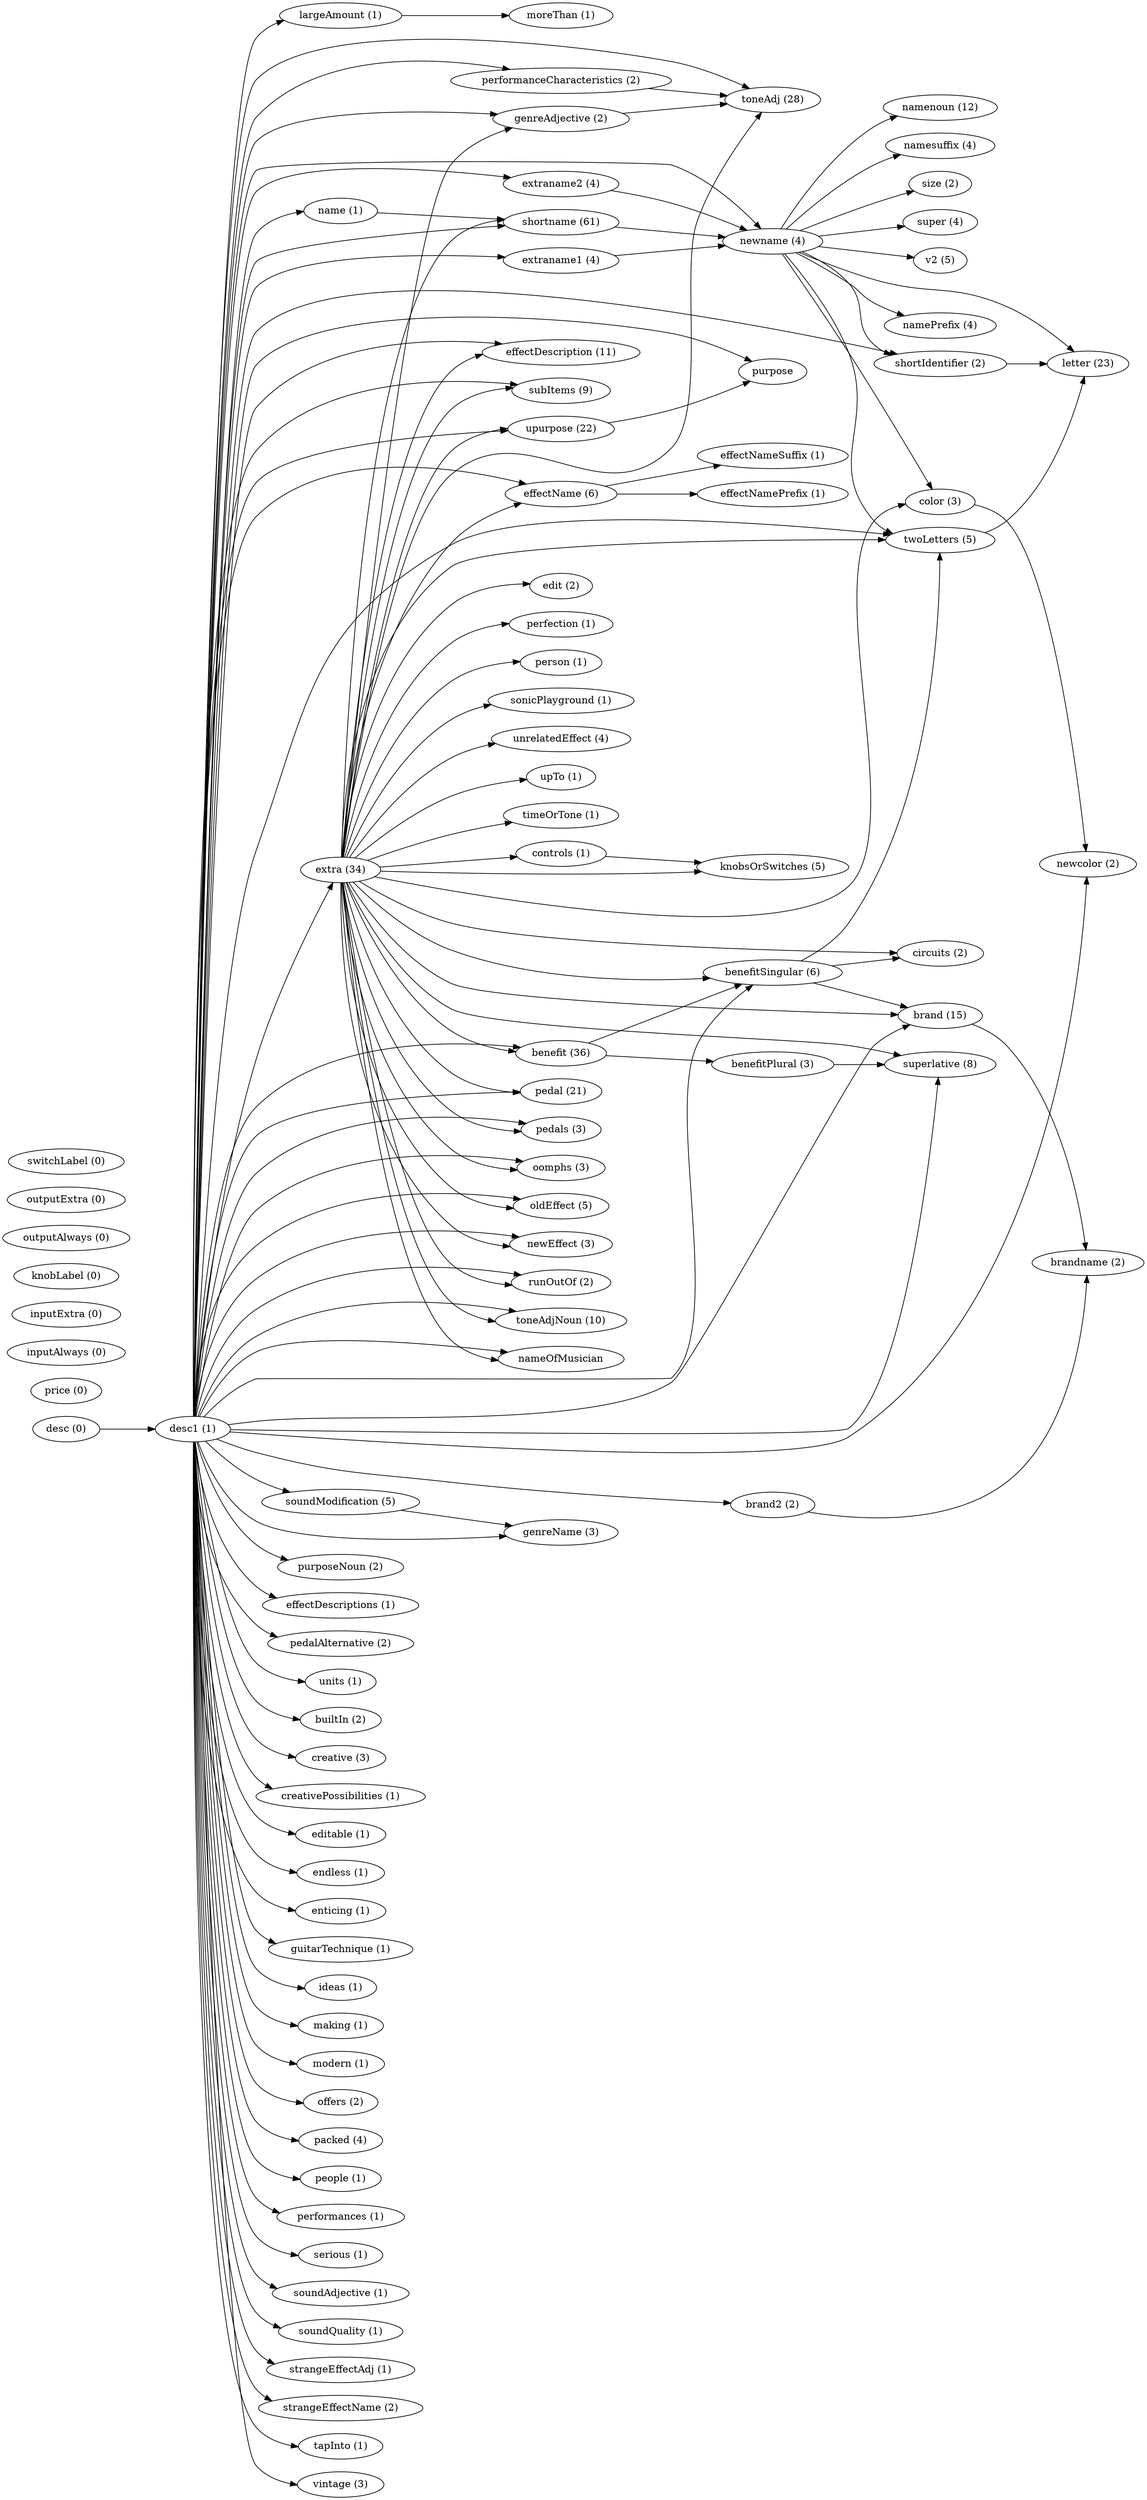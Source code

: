 
  digraph grammar {
    rankdir=LR;
    largeAmount[label="largeAmount (1)"];
genreAdjective[label="genreAdjective (2)"];
genreName[label="genreName (3)"];
soundModification[label="soundModification (5)"];
price[label="price (0)"];
name[label="name (1)"];
shortname[label="shortname (61)"];
newname[label="newname (4)"];
color[label="color (3)"];
brand[label="brand (15)"];
brand2[label="brand2 (2)"];
twoLetters[label="twoLetters (5)"];
letter[label="letter (23)"];
shortIdentifier[label="shortIdentifier (2)"];
extraname1[label="extraname1 (4)"];
extraname2[label="extraname2 (4)"];
upurpose[label="upurpose (22)"];
desc[label="desc (0)"];
desc1[label="desc1 (1)"];
extra[label="extra (34)"];
purposeNoun[label="purposeNoun (2)"];
effectDescription[label="effectDescription (11)"];
effectDescriptions[label="effectDescriptions (1)"];
subItems[label="subItems (9)"];
effectName[label="effectName (6)"];
benefit[label="benefit (36)"];
benefitSingular[label="benefitSingular (6)"];
benefitPlural[label="benefitPlural (3)"];
pedal[label="pedal (21)"];
pedals[label="pedals (3)"];
pedalAlternative[label="pedalAlternative (2)"];
controls[label="controls (1)"];
performanceCharacteristics[label="performanceCharacteristics (2)"];
units[label="units (1)"];
oomphs[label="oomphs (3)"];
timeOrTone[label="timeOrTone (1)"];
oldEffect[label="oldEffect (5)"];
newEffect[label="newEffect (3)"];
circuits[label="circuits (2)"];
brandname[label="brandname (2)"];
builtIn[label="builtIn (2)"];
creative[label="creative (3)"];
creativePossibilities[label="creativePossibilities (1)"];
edit[label="edit (2)"];
editable[label="editable (1)"];
effectNamePrefix[label="effectNamePrefix (1)"];
effectNameSuffix[label="effectNameSuffix (1)"];
endless[label="endless (1)"];
enticing[label="enticing (1)"];
guitarTechnique[label="guitarTechnique (1)"];
ideas[label="ideas (1)"];
inputAlways[label="inputAlways (0)"];
inputExtra[label="inputExtra (0)"];
knobLabel[label="knobLabel (0)"];
knobsOrSwitches[label="knobsOrSwitches (5)"];
making[label="making (1)"];
modern[label="modern (1)"];
moreThan[label="moreThan (1)"];
namePrefix[label="namePrefix (4)"];
namenoun[label="namenoun (12)"];
namesuffix[label="namesuffix (4)"];
newcolor[label="newcolor (2)"];
offers[label="offers (2)"];
outputAlways[label="outputAlways (0)"];
outputExtra[label="outputExtra (0)"];
packed[label="packed (4)"];
people[label="people (1)"];
perfection[label="perfection (1)"];
performances[label="performances (1)"];
person[label="person (1)"];
runOutOf[label="runOutOf (2)"];
serious[label="serious (1)"];
size[label="size (2)"];
sonicPlayground[label="sonicPlayground (1)"];
soundAdjective[label="soundAdjective (1)"];
soundQuality[label="soundQuality (1)"];
strangeEffectAdj[label="strangeEffectAdj (1)"];
strangeEffectName[label="strangeEffectName (2)"];
super[label="super (4)"];
superlative[label="superlative (8)"];
switchLabel[label="switchLabel (0)"];
tapInto[label="tapInto (1)"];
toneAdj[label="toneAdj (28)"];
toneAdjNoun[label="toneAdjNoun (10)"];
unrelatedEffect[label="unrelatedEffect (4)"];
upTo[label="upTo (1)"];
v2[label="v2 (5)"];
vintage[label="vintage (3)"];
    largeAmount -> moreThan;
genreAdjective -> toneAdj;
soundModification -> genreName;
name -> shortname;
shortname -> newname;
newname -> namenoun;
newname -> super;
newname -> namePrefix;
newname -> v2;
newname -> namesuffix;
newname -> size;
newname -> color;
newname -> twoLetters;
newname -> shortIdentifier;
newname -> letter;
color -> newcolor;
brand -> brandname;
brand2 -> brandname;
twoLetters -> letter;
shortIdentifier -> letter;
extraname1 -> newname;
extraname2 -> newname;
upurpose -> purpose;
desc -> desc1;
desc1 -> shortname;
desc1 -> benefitSingular;
desc1 -> superlative;
desc1 -> making;
desc1 -> upurpose;
desc1 -> performances;
desc1 -> performanceCharacteristics;
desc1 -> tapInto;
desc1 -> largeAmount;
desc1 -> builtIn;
desc1 -> subItems;
desc1 -> extra;
desc1 -> packed;
desc1 -> brand;
desc1 -> shortIdentifier;
desc1 -> soundAdjective;
desc1 -> serious;
desc1 -> people;
desc1 -> runOutOf;
desc1 -> ideas;
desc1 -> editable;
desc1 -> endless;
desc1 -> creativePossibilities;
desc1 -> offers;
desc1 -> enticing;
desc1 -> creative;
desc1 -> vintage;
desc1 -> oldEffect;
desc1 -> modern;
desc1 -> newEffect;
desc1 -> soundQuality;
desc1 -> pedal;
desc1 -> newname;
desc1 -> pedalAlternative;
desc1 -> extraname1;
desc1 -> extraname2;
desc1 -> toneAdjNoun;
desc1 -> effectDescription;
desc1 -> soundModification;
desc1 -> brand2;
desc1 -> units;
desc1 -> benefit;
desc1 -> genreAdjective;
desc1 -> genreName;
desc1 -> guitarTechnique;
desc1 -> nameOfMusician;
desc1 -> toneAdj;
desc1 -> strangeEffectName;
desc1 -> strangeEffectAdj;
desc1 -> pedals;
desc1 -> purposeNoun;
desc1 -> effectName;
desc1 -> oomphs;
desc1 -> purpose;
desc1 -> name;
desc1 -> newcolor;
desc1 -> twoLetters;
desc1 -> effectDescriptions;
extra -> shortname;
extra -> circuits;
extra -> controls;
extra -> edit;
extra -> perfection;
extra -> benefit;
extra -> sonicPlayground;
extra -> upTo;
extra -> oomphs;
extra -> runOutOf;
extra -> timeOrTone;
extra -> knobsOrSwitches;
extra -> upurpose;
extra -> benefitSingular;
extra -> toneAdjNoun;
extra -> toneAdj;
extra -> superlative;
extra -> subItems;
extra -> effectName;
extra -> brand;
extra -> genreAdjective;
extra -> effectDescription;
extra -> person;
extra -> unrelatedEffect;
extra -> oldEffect;
extra -> newEffect;
extra -> twoLetters;
extra -> pedals;
extra -> pedal;
extra -> nameOfMusician;
extra -> color;
effectName -> effectNamePrefix;
effectName -> effectNameSuffix;
benefit -> benefitSingular;
benefit -> benefitPlural;
benefitSingular -> brand;
benefitSingular -> circuits;
benefitSingular -> twoLetters;
benefitPlural -> superlative;
controls -> knobsOrSwitches;
performanceCharacteristics -> toneAdj;
  }
